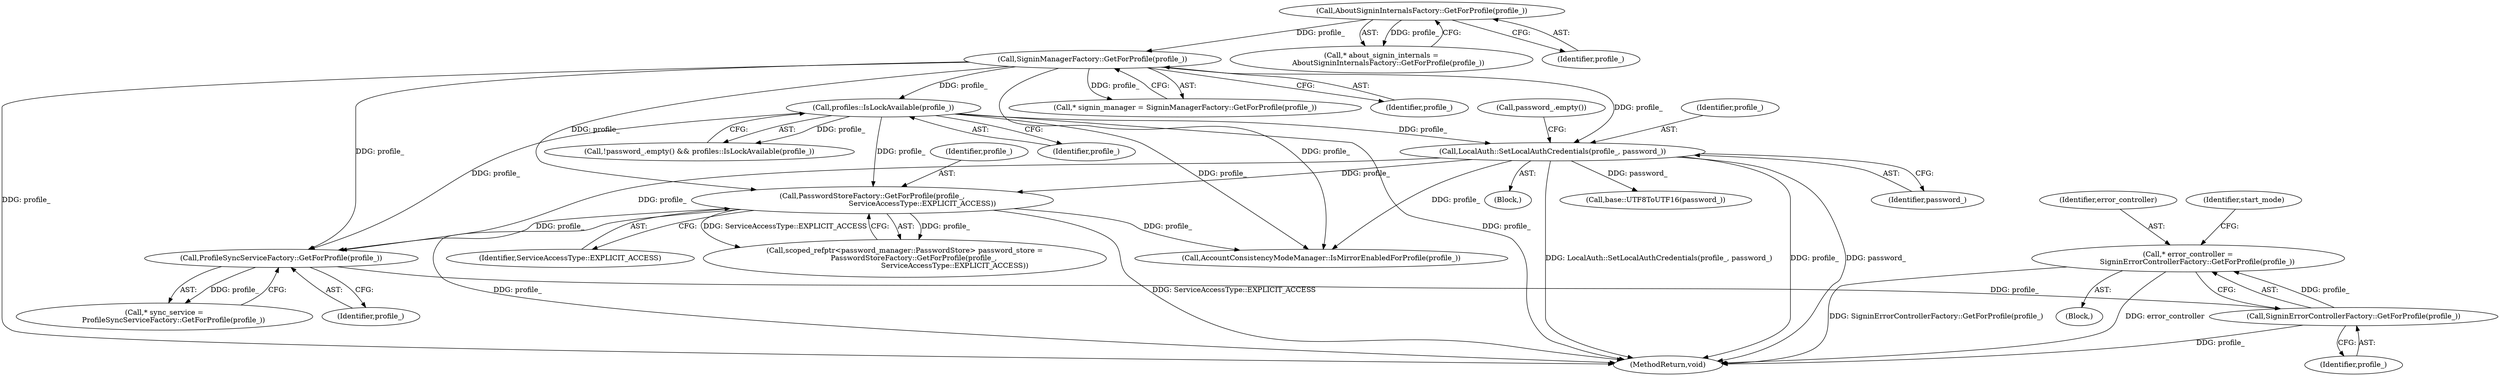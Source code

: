 digraph "0_Chrome_282f53ffdc3b1902da86f6a0791af736837efbf8_8@pointer" {
"1000256" [label="(Call,* error_controller =\n        SigninErrorControllerFactory::GetForProfile(profile_))"];
"1000258" [label="(Call,SigninErrorControllerFactory::GetForProfile(profile_))"];
"1000253" [label="(Call,ProfileSyncServiceFactory::GetForProfile(profile_))"];
"1000186" [label="(Call,PasswordStoreFactory::GetForProfile(profile_,\n                                            ServiceAccessType::EXPLICIT_ACCESS))"];
"1000170" [label="(Call,profiles::IsLockAvailable(profile_))"];
"1000146" [label="(Call,SigninManagerFactory::GetForProfile(profile_))"];
"1000123" [label="(Call,AboutSigninInternalsFactory::GetForProfile(profile_))"];
"1000173" [label="(Call,LocalAuth::SetLocalAuthCredentials(profile_, password_))"];
"1000197" [label="(Call,base::UTF8ToUTF16(password_))"];
"1000146" [label="(Call,SigninManagerFactory::GetForProfile(profile_))"];
"1000254" [label="(Identifier,profile_)"];
"1000251" [label="(Call,* sync_service =\n        ProfileSyncServiceFactory::GetForProfile(profile_))"];
"1000174" [label="(Identifier,profile_)"];
"1000227" [label="(Call,AccountConsistencyModeManager::IsMirrorEnabledForProfile(profile_))"];
"1000170" [label="(Call,profiles::IsLockAvailable(profile_))"];
"1000180" [label="(Call,scoped_refptr<password_manager::PasswordStore> password_store =\n        PasswordStoreFactory::GetForProfile(profile_,\n                                            ServiceAccessType::EXPLICIT_ACCESS))"];
"1000144" [label="(Call,* signin_manager = SigninManagerFactory::GetForProfile(profile_))"];
"1000256" [label="(Call,* error_controller =\n        SigninErrorControllerFactory::GetForProfile(profile_))"];
"1000187" [label="(Identifier,profile_)"];
"1000173" [label="(Call,LocalAuth::SetLocalAuthCredentials(profile_, password_))"];
"1000147" [label="(Identifier,profile_)"];
"1000249" [label="(Block,)"];
"1000262" [label="(Identifier,start_mode)"];
"1000186" [label="(Call,PasswordStoreFactory::GetForProfile(profile_,\n                                            ServiceAccessType::EXPLICIT_ACCESS))"];
"1000171" [label="(Identifier,profile_)"];
"1000253" [label="(Call,ProfileSyncServiceFactory::GetForProfile(profile_))"];
"1000178" [label="(Call,password_.empty())"];
"1000167" [label="(Call,!password_.empty() && profiles::IsLockAvailable(profile_))"];
"1000121" [label="(Call,* about_signin_internals =\n      AboutSigninInternalsFactory::GetForProfile(profile_))"];
"1000188" [label="(Identifier,ServiceAccessType::EXPLICIT_ACCESS)"];
"1000123" [label="(Call,AboutSigninInternalsFactory::GetForProfile(profile_))"];
"1000259" [label="(Identifier,profile_)"];
"1000317" [label="(MethodReturn,void)"];
"1000175" [label="(Identifier,password_)"];
"1000124" [label="(Identifier,profile_)"];
"1000257" [label="(Identifier,error_controller)"];
"1000258" [label="(Call,SigninErrorControllerFactory::GetForProfile(profile_))"];
"1000172" [label="(Block,)"];
"1000256" -> "1000249"  [label="AST: "];
"1000256" -> "1000258"  [label="CFG: "];
"1000257" -> "1000256"  [label="AST: "];
"1000258" -> "1000256"  [label="AST: "];
"1000262" -> "1000256"  [label="CFG: "];
"1000256" -> "1000317"  [label="DDG: SigninErrorControllerFactory::GetForProfile(profile_)"];
"1000256" -> "1000317"  [label="DDG: error_controller"];
"1000258" -> "1000256"  [label="DDG: profile_"];
"1000258" -> "1000259"  [label="CFG: "];
"1000259" -> "1000258"  [label="AST: "];
"1000258" -> "1000317"  [label="DDG: profile_"];
"1000253" -> "1000258"  [label="DDG: profile_"];
"1000253" -> "1000251"  [label="AST: "];
"1000253" -> "1000254"  [label="CFG: "];
"1000254" -> "1000253"  [label="AST: "];
"1000251" -> "1000253"  [label="CFG: "];
"1000253" -> "1000251"  [label="DDG: profile_"];
"1000186" -> "1000253"  [label="DDG: profile_"];
"1000170" -> "1000253"  [label="DDG: profile_"];
"1000146" -> "1000253"  [label="DDG: profile_"];
"1000173" -> "1000253"  [label="DDG: profile_"];
"1000186" -> "1000180"  [label="AST: "];
"1000186" -> "1000188"  [label="CFG: "];
"1000187" -> "1000186"  [label="AST: "];
"1000188" -> "1000186"  [label="AST: "];
"1000180" -> "1000186"  [label="CFG: "];
"1000186" -> "1000317"  [label="DDG: ServiceAccessType::EXPLICIT_ACCESS"];
"1000186" -> "1000317"  [label="DDG: profile_"];
"1000186" -> "1000180"  [label="DDG: profile_"];
"1000186" -> "1000180"  [label="DDG: ServiceAccessType::EXPLICIT_ACCESS"];
"1000170" -> "1000186"  [label="DDG: profile_"];
"1000146" -> "1000186"  [label="DDG: profile_"];
"1000173" -> "1000186"  [label="DDG: profile_"];
"1000186" -> "1000227"  [label="DDG: profile_"];
"1000170" -> "1000167"  [label="AST: "];
"1000170" -> "1000171"  [label="CFG: "];
"1000171" -> "1000170"  [label="AST: "];
"1000167" -> "1000170"  [label="CFG: "];
"1000170" -> "1000317"  [label="DDG: profile_"];
"1000170" -> "1000167"  [label="DDG: profile_"];
"1000146" -> "1000170"  [label="DDG: profile_"];
"1000170" -> "1000173"  [label="DDG: profile_"];
"1000170" -> "1000227"  [label="DDG: profile_"];
"1000146" -> "1000144"  [label="AST: "];
"1000146" -> "1000147"  [label="CFG: "];
"1000147" -> "1000146"  [label="AST: "];
"1000144" -> "1000146"  [label="CFG: "];
"1000146" -> "1000317"  [label="DDG: profile_"];
"1000146" -> "1000144"  [label="DDG: profile_"];
"1000123" -> "1000146"  [label="DDG: profile_"];
"1000146" -> "1000173"  [label="DDG: profile_"];
"1000146" -> "1000227"  [label="DDG: profile_"];
"1000123" -> "1000121"  [label="AST: "];
"1000123" -> "1000124"  [label="CFG: "];
"1000124" -> "1000123"  [label="AST: "];
"1000121" -> "1000123"  [label="CFG: "];
"1000123" -> "1000121"  [label="DDG: profile_"];
"1000173" -> "1000172"  [label="AST: "];
"1000173" -> "1000175"  [label="CFG: "];
"1000174" -> "1000173"  [label="AST: "];
"1000175" -> "1000173"  [label="AST: "];
"1000178" -> "1000173"  [label="CFG: "];
"1000173" -> "1000317"  [label="DDG: LocalAuth::SetLocalAuthCredentials(profile_, password_)"];
"1000173" -> "1000317"  [label="DDG: profile_"];
"1000173" -> "1000317"  [label="DDG: password_"];
"1000173" -> "1000197"  [label="DDG: password_"];
"1000173" -> "1000227"  [label="DDG: profile_"];
}
